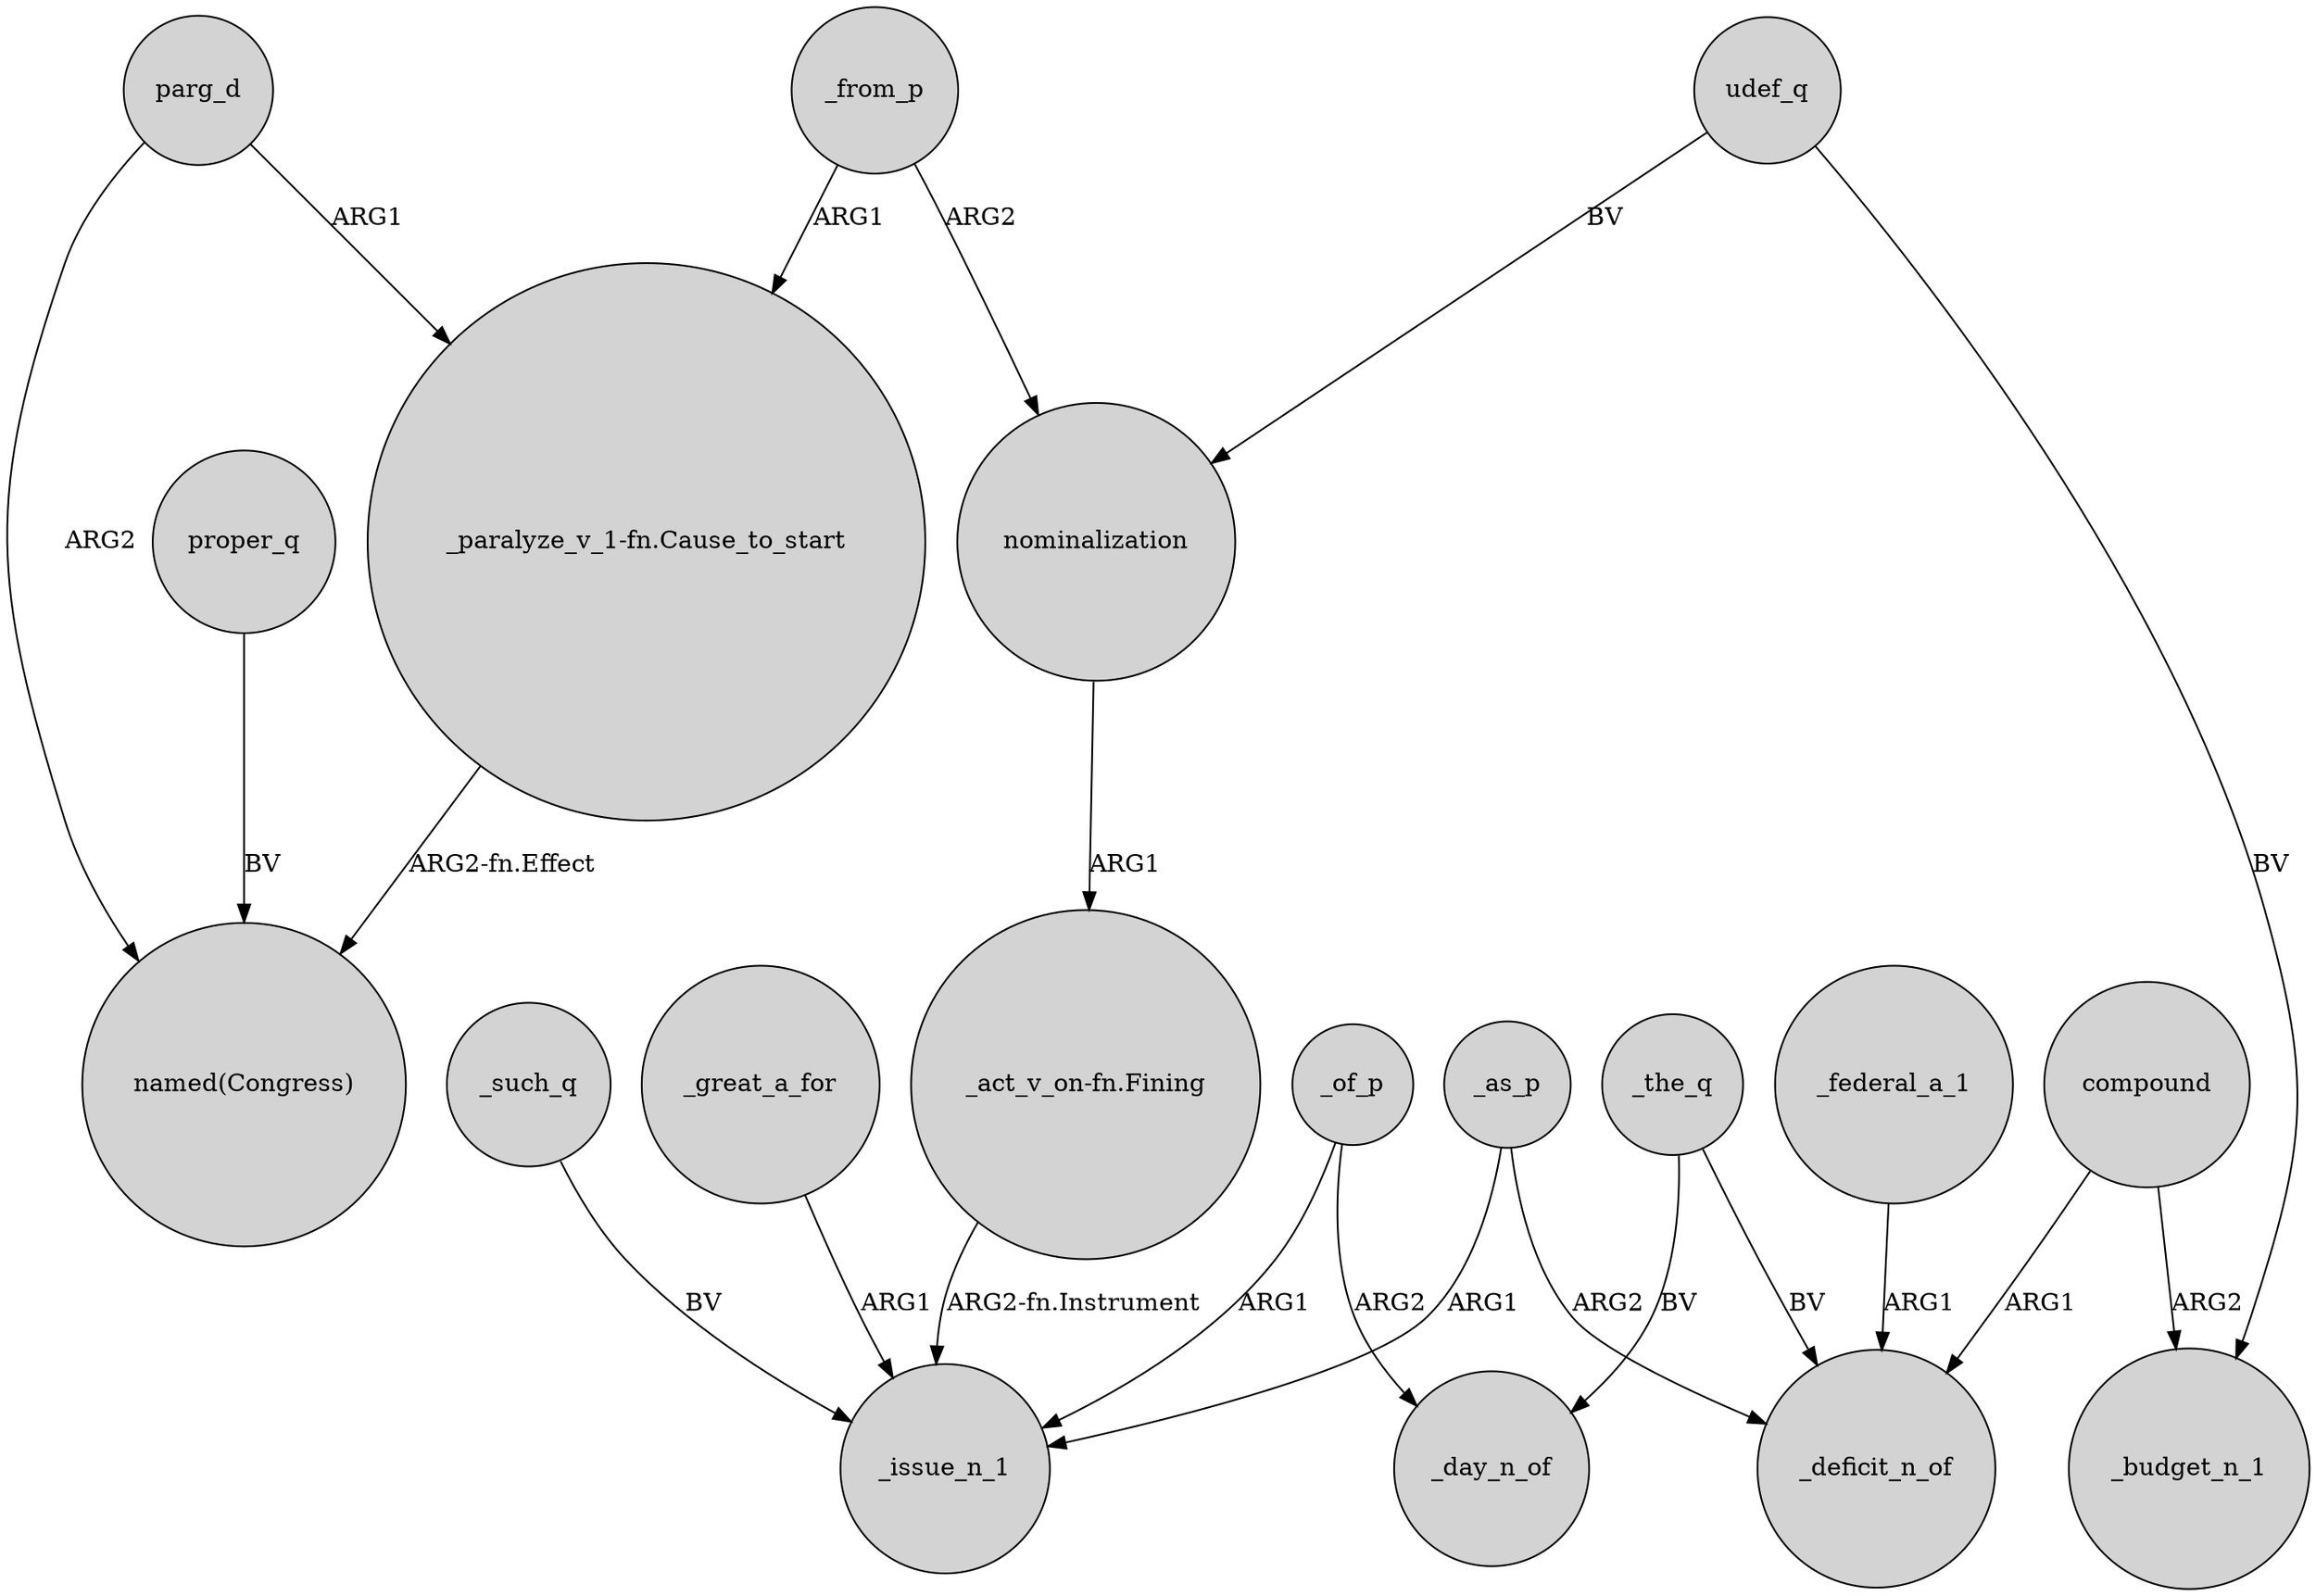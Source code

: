digraph {
	node [shape=circle style=filled]
	proper_q -> "named(Congress)" [label=BV]
	parg_d -> "_paralyze_v_1-fn.Cause_to_start" [label=ARG1]
	_as_p -> _deficit_n_of [label=ARG2]
	"_act_v_on-fn.Fining" -> _issue_n_1 [label="ARG2-fn.Instrument"]
	udef_q -> nominalization [label=BV]
	nominalization -> "_act_v_on-fn.Fining" [label=ARG1]
	compound -> _budget_n_1 [label=ARG2]
	_from_p -> nominalization [label=ARG2]
	_such_q -> _issue_n_1 [label=BV]
	_of_p -> _issue_n_1 [label=ARG1]
	udef_q -> _budget_n_1 [label=BV]
	_the_q -> _day_n_of [label=BV]
	_federal_a_1 -> _deficit_n_of [label=ARG1]
	_as_p -> _issue_n_1 [label=ARG1]
	_from_p -> "_paralyze_v_1-fn.Cause_to_start" [label=ARG1]
	compound -> _deficit_n_of [label=ARG1]
	parg_d -> "named(Congress)" [label=ARG2]
	_of_p -> _day_n_of [label=ARG2]
	_great_a_for -> _issue_n_1 [label=ARG1]
	"_paralyze_v_1-fn.Cause_to_start" -> "named(Congress)" [label="ARG2-fn.Effect"]
	_the_q -> _deficit_n_of [label=BV]
}
